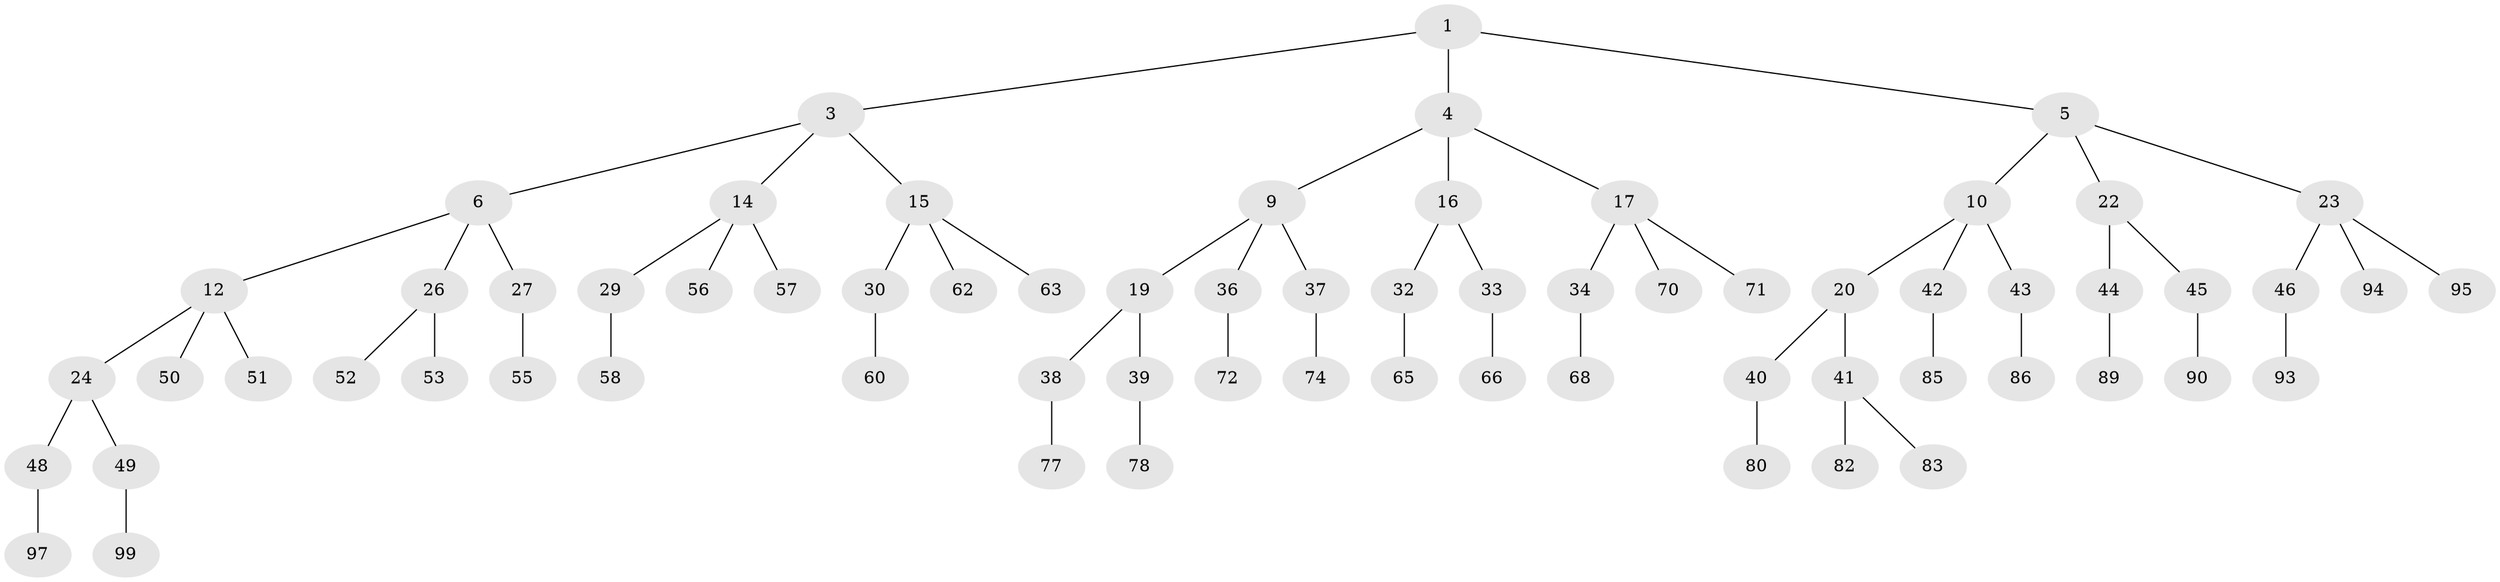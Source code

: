 // original degree distribution, {2: 0.02, 3: 0.48, 1: 0.5}
// Generated by graph-tools (version 1.1) at 2025/11/02/21/25 10:11:11]
// undirected, 69 vertices, 68 edges
graph export_dot {
graph [start="1"]
  node [color=gray90,style=filled];
  1 [super="+2"];
  3 [latent=1,super="+7"];
  4 [latent=0.5,super="+8"];
  5 [latent=0.5,super="+11"];
  6 [latent=0.5,super="+13"];
  9 [latent=0.333333,super="+18"];
  10 [latent=0.333333,super="+21"];
  12 [latent=0.333333,super="+25"];
  14 [latent=0.333333,super="+28"];
  15 [latent=0.333333,super="+31"];
  16 [latent=0.25];
  17 [latent=0.25,super="+35"];
  19 [latent=0.25];
  20 [latent=0.25];
  22 [latent=0.25];
  23 [latent=0.25,super="+47"];
  24 [latent=0.25];
  26 [latent=0.25];
  27 [latent=0.25,super="+54"];
  29 [latent=0.25,super="+59"];
  30 [latent=0.25,super="+61"];
  32 [latent=0.2,super="+64"];
  33 [latent=0.2,super="+67"];
  34 [latent=0.2,super="+69"];
  36 [latent=0.2,super="+73"];
  37 [latent=0.2,super="+75"];
  38 [latent=0.2,super="+76"];
  39 [latent=0.2,super="+79"];
  40 [latent=0.2,super="+81"];
  41 [latent=0.2];
  42 [latent=0.2,super="+84"];
  43 [latent=0.2,super="+87"];
  44 [latent=0.2,super="+88"];
  45 [latent=0.2,super="+91"];
  46 [latent=0.2,super="+92"];
  48 [latent=0.2,super="+96"];
  49 [latent=0.2,super="+98"];
  50 [latent=0.2,super="+100"];
  51 [latent=0.2];
  52 [latent=0.2];
  53 [latent=0.2];
  55 [latent=0.2];
  56 [latent=0.2];
  57 [latent=0.2];
  58 [latent=0.2];
  60 [latent=0.2];
  62 [latent=0.2];
  63 [latent=0.2];
  65 [latent=0.166667];
  66 [latent=0.166667];
  68 [latent=0.166667];
  70 [latent=0.166667];
  71 [latent=0.166667];
  72 [latent=0.166667];
  74 [latent=0.166667];
  77 [latent=0.166667];
  78 [latent=0.166667];
  80 [latent=0.166667];
  82 [latent=0.166667];
  83 [latent=0.166667];
  85 [latent=0.166667];
  86 [latent=0.166667];
  89 [latent=0.166667];
  90 [latent=0.166667];
  93 [latent=0.166667];
  94 [latent=0.166667];
  95 [latent=0.166667];
  97 [latent=0.166667];
  99 [latent=0.166667];
  1 -- 3;
  1 -- 4;
  1 -- 5;
  3 -- 6;
  3 -- 14;
  3 -- 15;
  4 -- 9;
  4 -- 16;
  4 -- 17;
  5 -- 10;
  5 -- 22;
  5 -- 23;
  6 -- 12;
  6 -- 26;
  6 -- 27;
  9 -- 19;
  9 -- 36;
  9 -- 37;
  10 -- 20;
  10 -- 43;
  10 -- 42;
  12 -- 24;
  12 -- 50;
  12 -- 51;
  14 -- 29;
  14 -- 56;
  14 -- 57;
  15 -- 30;
  15 -- 63;
  15 -- 62;
  16 -- 32;
  16 -- 33;
  17 -- 34;
  17 -- 70;
  17 -- 71;
  19 -- 38;
  19 -- 39;
  20 -- 40;
  20 -- 41;
  22 -- 44;
  22 -- 45;
  23 -- 46;
  23 -- 95;
  23 -- 94;
  24 -- 48;
  24 -- 49;
  26 -- 52;
  26 -- 53;
  27 -- 55;
  29 -- 58;
  30 -- 60;
  32 -- 65;
  33 -- 66;
  34 -- 68;
  36 -- 72;
  37 -- 74;
  38 -- 77;
  39 -- 78;
  40 -- 80;
  41 -- 82;
  41 -- 83;
  42 -- 85;
  43 -- 86;
  44 -- 89;
  45 -- 90;
  46 -- 93;
  48 -- 97;
  49 -- 99;
}
